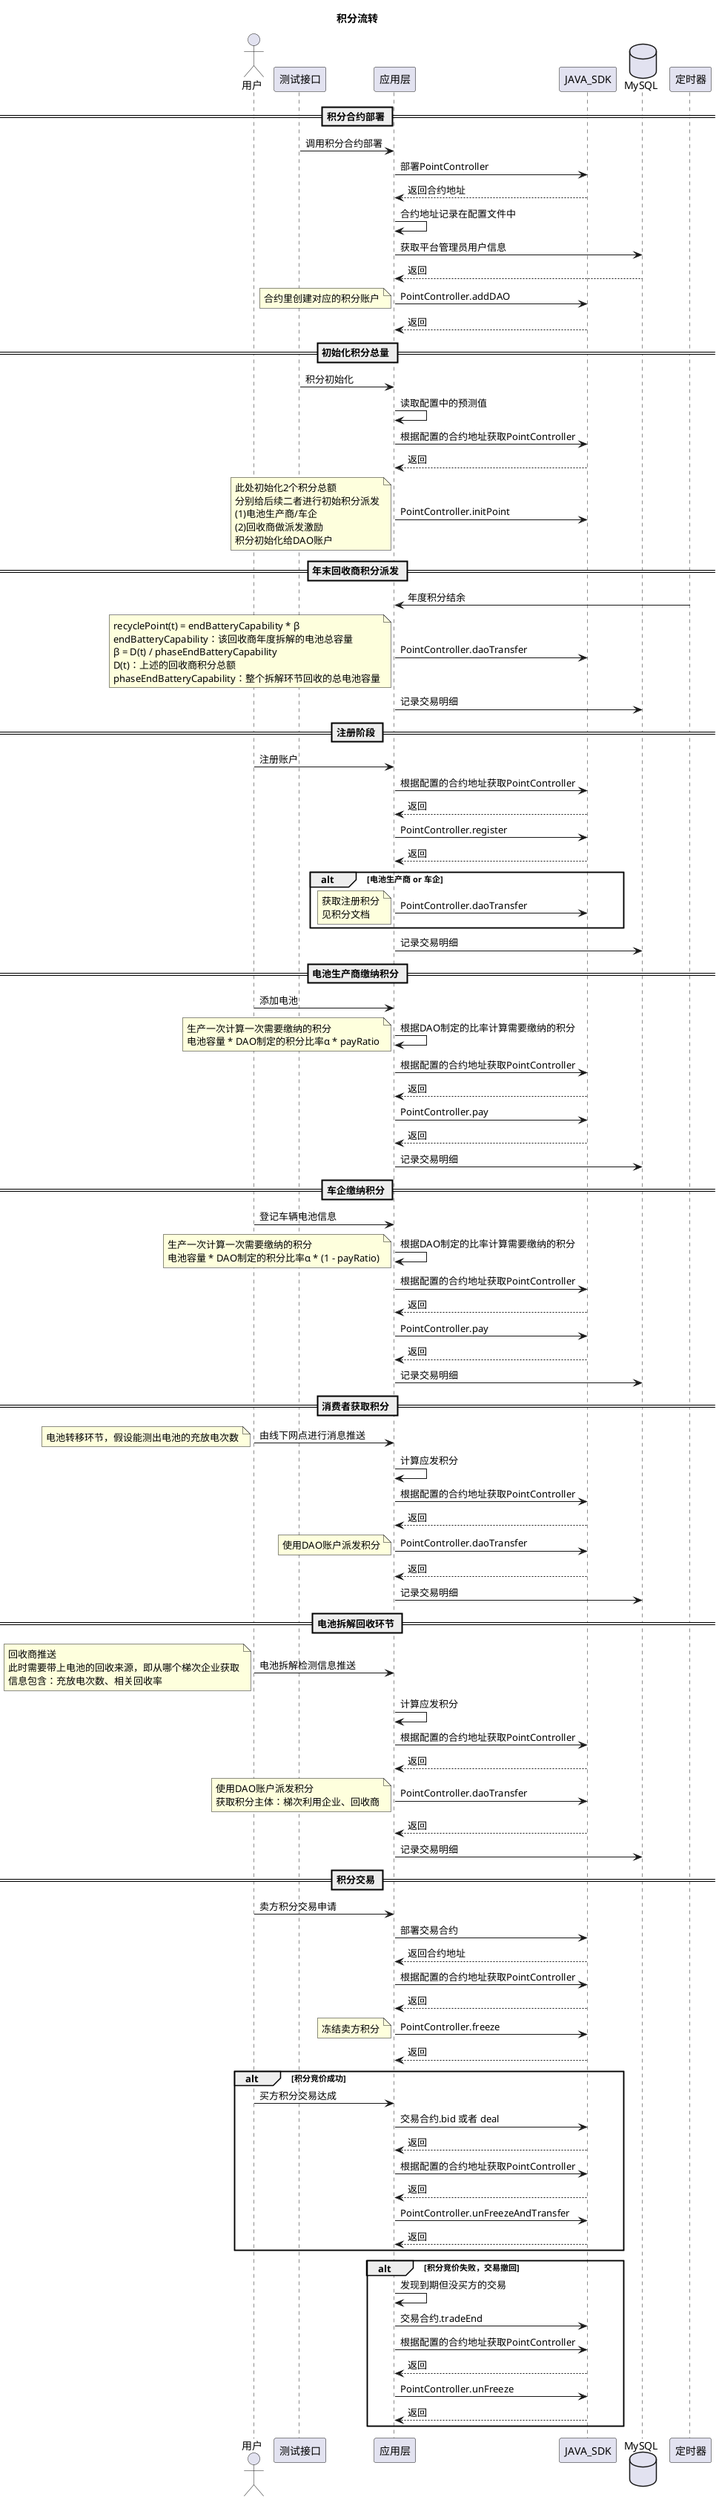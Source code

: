 @startuml
'https://plantuml.com/sequence-diagram
title 积分流转

actor 用户
== 积分合约部署 ==
测试接口 -> 应用层 : 调用积分合约部署
应用层 -> JAVA_SDK : 部署PointController
应用层 <-- JAVA_SDK : 返回合约地址
应用层 -> 应用层 : 合约地址记录在配置文件中
database MySQL
应用层 -> MySQL : 获取平台管理员用户信息
应用层 <-- MySQL : 返回
应用层 -> JAVA_SDK : PointController.addDAO
note left
    合约里创建对应的积分账户
end note
应用层 <-- JAVA_SDK : 返回

== 初始化积分总量 ==
测试接口 -> 应用层 : 积分初始化
应用层 -> 应用层 : 读取配置中的预测值
应用层 -> JAVA_SDK : 根据配置的合约地址获取PointController
应用层 <-- JAVA_SDK : 返回
应用层 -> JAVA_SDK : PointController.initPoint
note left
    此处初始化2个积分总额
    分别给后续二者进行初始积分派发
    (1)电池生产商/车企
    (2)回收商做派发激励
    积分初始化给DAO账户
end note

== 年末回收商积分派发 ==
定时器 -> 应用层 : 年度积分结余
应用层 -> JAVA_SDK : PointController.daoTransfer
note left
    recyclePoint(t) = endBatteryCapability * β
    endBatteryCapability：该回收商年度拆解的电池总容量
    β = D(t) / phaseEndBatteryCapability
    D(t)：上述的回收商积分总额
    phaseEndBatteryCapability：整个拆解环节回收的总电池容量
end note

应用层 -> MySQL : 记录交易明细

== 注册阶段 ==
用户 -> 应用层 : 注册账户
应用层 -> JAVA_SDK : 根据配置的合约地址获取PointController
应用层 <-- JAVA_SDK : 返回
应用层 -> JAVA_SDK : PointController.register
应用层 <-- JAVA_SDK : 返回
alt 电池生产商 or 车企
    应用层 -> JAVA_SDK : PointController.daoTransfer
    note left
        获取注册积分
        见积分文档
    end note
end alt

应用层 -> MySQL : 记录交易明细

== 电池生产商缴纳积分 ==
用户 -> 应用层 : 添加电池

应用层 -> 应用层 : 根据DAO制定的比率计算需要缴纳的积分
note left
    生产一次计算一次需要缴纳的积分
    电池容量 * DAO制定的积分比率α * payRatio
end note
应用层 -> JAVA_SDK : 根据配置的合约地址获取PointController
应用层 <-- JAVA_SDK : 返回
应用层 -> JAVA_SDK : PointController.pay
应用层 <-- JAVA_SDK : 返回

应用层 -> MySQL : 记录交易明细

== 车企缴纳积分 ==
用户 -> 应用层 : 登记车辆电池信息

应用层 -> 应用层 : 根据DAO制定的比率计算需要缴纳的积分
note left
    生产一次计算一次需要缴纳的积分
    电池容量 * DAO制定的积分比率α * (1 - payRatio)
end note
应用层 -> JAVA_SDK : 根据配置的合约地址获取PointController
应用层 <-- JAVA_SDK : 返回
应用层 -> JAVA_SDK : PointController.pay
应用层 <-- JAVA_SDK : 返回

应用层 -> MySQL : 记录交易明细

== 消费者获取积分 ==
用户 -> 应用层 : 由线下网点进行消息推送
note left
    电池转移环节，假设能测出电池的充放电次数
end note
应用层 -> 应用层 : 计算应发积分
应用层 -> JAVA_SDK : 根据配置的合约地址获取PointController
应用层 <-- JAVA_SDK : 返回
应用层 -> JAVA_SDK : PointController.daoTransfer
note left
    使用DAO账户派发积分
end note
应用层 <-- JAVA_SDK : 返回

应用层 -> MySQL : 记录交易明细

== 电池拆解回收环节 ==
用户 -> 应用层 : 电池拆解检测信息推送
note left
    回收商推送
    此时需要带上电池的回收来源，即从哪个梯次企业获取
    信息包含：充放电次数、相关回收率
end note
应用层 -> 应用层 : 计算应发积分
应用层 -> JAVA_SDK : 根据配置的合约地址获取PointController
应用层 <-- JAVA_SDK : 返回
应用层 -> JAVA_SDK : PointController.daoTransfer
note left
    使用DAO账户派发积分
    获取积分主体：梯次利用企业、回收商
end note
应用层 <-- JAVA_SDK : 返回

应用层 -> MySQL : 记录交易明细

== 积分交易 ==
用户 -> 应用层 : 卖方积分交易申请
应用层 -> JAVA_SDK : 部署交易合约
应用层 <-- JAVA_SDK : 返回合约地址
应用层 -> JAVA_SDK : 根据配置的合约地址获取PointController
应用层 <-- JAVA_SDK : 返回
应用层 -> JAVA_SDK : PointController.freeze
note left
    冻结卖方积分
end note
应用层 <-- JAVA_SDK : 返回

alt 积分竞价成功
用户 -> 应用层 : 买方积分交易达成
应用层 -> JAVA_SDK : 交易合约.bid 或者 deal
应用层 <-- JAVA_SDK : 返回
应用层 -> JAVA_SDK : 根据配置的合约地址获取PointController
应用层 <-- JAVA_SDK : 返回
应用层 -> JAVA_SDK : PointController.unFreezeAndTransfer
应用层 <-- JAVA_SDK : 返回
end alt

alt 积分竞价失败，交易撤回
应用层 -> 应用层 : 发现到期但没买方的交易
应用层 -> JAVA_SDK : 交易合约.tradeEnd
应用层 -> JAVA_SDK : 根据配置的合约地址获取PointController
应用层 <-- JAVA_SDK : 返回
应用层 -> JAVA_SDK : PointController.unFreeze
应用层 <-- JAVA_SDK : 返回
end alt

@enduml